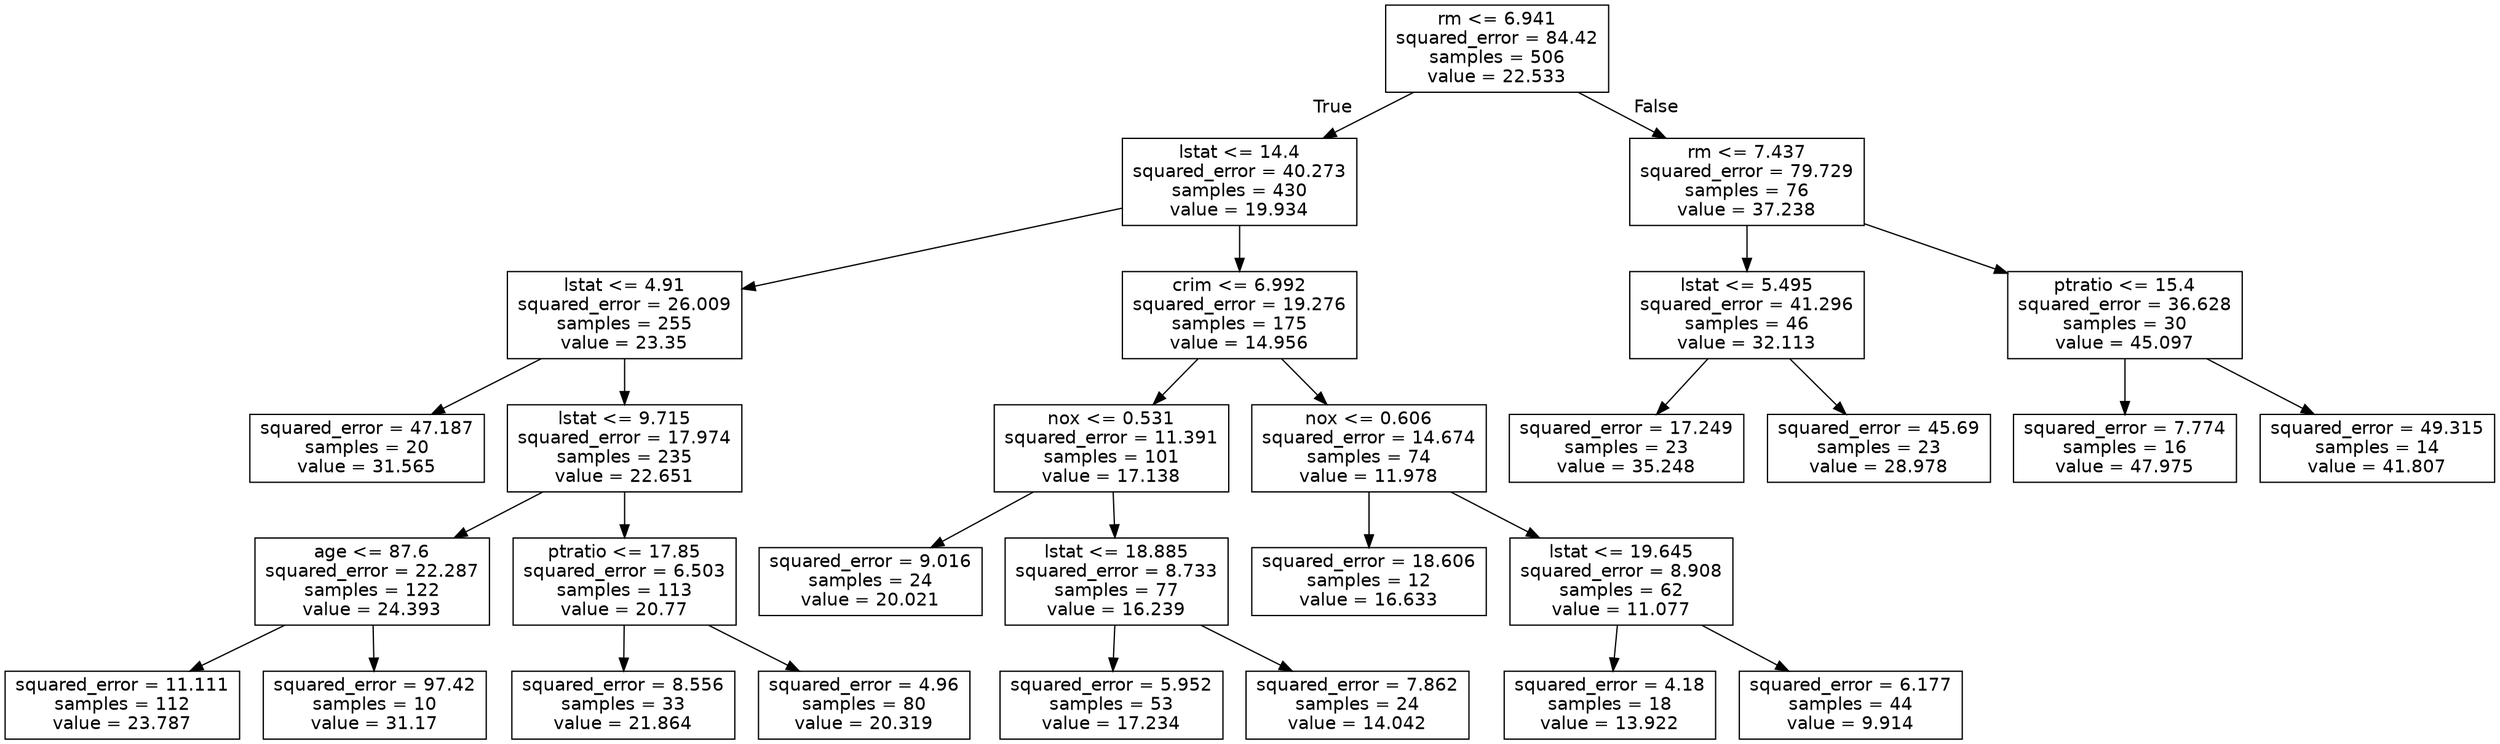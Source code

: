 digraph Tree {
node [shape=box, fontname="helvetica"] ;
edge [fontname="helvetica"] ;
0 [label="rm <= 6.941\nsquared_error = 84.42\nsamples = 506\nvalue = 22.533"] ;
1 [label="lstat <= 14.4\nsquared_error = 40.273\nsamples = 430\nvalue = 19.934"] ;
0 -> 1 [labeldistance=2.5, labelangle=45, headlabel="True"] ;
2 [label="lstat <= 4.91\nsquared_error = 26.009\nsamples = 255\nvalue = 23.35"] ;
1 -> 2 ;
3 [label="squared_error = 47.187\nsamples = 20\nvalue = 31.565"] ;
2 -> 3 ;
4 [label="lstat <= 9.715\nsquared_error = 17.974\nsamples = 235\nvalue = 22.651"] ;
2 -> 4 ;
5 [label="age <= 87.6\nsquared_error = 22.287\nsamples = 122\nvalue = 24.393"] ;
4 -> 5 ;
6 [label="squared_error = 11.111\nsamples = 112\nvalue = 23.787"] ;
5 -> 6 ;
7 [label="squared_error = 97.42\nsamples = 10\nvalue = 31.17"] ;
5 -> 7 ;
8 [label="ptratio <= 17.85\nsquared_error = 6.503\nsamples = 113\nvalue = 20.77"] ;
4 -> 8 ;
9 [label="squared_error = 8.556\nsamples = 33\nvalue = 21.864"] ;
8 -> 9 ;
10 [label="squared_error = 4.96\nsamples = 80\nvalue = 20.319"] ;
8 -> 10 ;
11 [label="crim <= 6.992\nsquared_error = 19.276\nsamples = 175\nvalue = 14.956"] ;
1 -> 11 ;
12 [label="nox <= 0.531\nsquared_error = 11.391\nsamples = 101\nvalue = 17.138"] ;
11 -> 12 ;
13 [label="squared_error = 9.016\nsamples = 24\nvalue = 20.021"] ;
12 -> 13 ;
14 [label="lstat <= 18.885\nsquared_error = 8.733\nsamples = 77\nvalue = 16.239"] ;
12 -> 14 ;
15 [label="squared_error = 5.952\nsamples = 53\nvalue = 17.234"] ;
14 -> 15 ;
16 [label="squared_error = 7.862\nsamples = 24\nvalue = 14.042"] ;
14 -> 16 ;
17 [label="nox <= 0.606\nsquared_error = 14.674\nsamples = 74\nvalue = 11.978"] ;
11 -> 17 ;
18 [label="squared_error = 18.606\nsamples = 12\nvalue = 16.633"] ;
17 -> 18 ;
19 [label="lstat <= 19.645\nsquared_error = 8.908\nsamples = 62\nvalue = 11.077"] ;
17 -> 19 ;
20 [label="squared_error = 4.18\nsamples = 18\nvalue = 13.922"] ;
19 -> 20 ;
21 [label="squared_error = 6.177\nsamples = 44\nvalue = 9.914"] ;
19 -> 21 ;
22 [label="rm <= 7.437\nsquared_error = 79.729\nsamples = 76\nvalue = 37.238"] ;
0 -> 22 [labeldistance=2.5, labelangle=-45, headlabel="False"] ;
23 [label="lstat <= 5.495\nsquared_error = 41.296\nsamples = 46\nvalue = 32.113"] ;
22 -> 23 ;
24 [label="squared_error = 17.249\nsamples = 23\nvalue = 35.248"] ;
23 -> 24 ;
25 [label="squared_error = 45.69\nsamples = 23\nvalue = 28.978"] ;
23 -> 25 ;
26 [label="ptratio <= 15.4\nsquared_error = 36.628\nsamples = 30\nvalue = 45.097"] ;
22 -> 26 ;
27 [label="squared_error = 7.774\nsamples = 16\nvalue = 47.975"] ;
26 -> 27 ;
28 [label="squared_error = 49.315\nsamples = 14\nvalue = 41.807"] ;
26 -> 28 ;
}